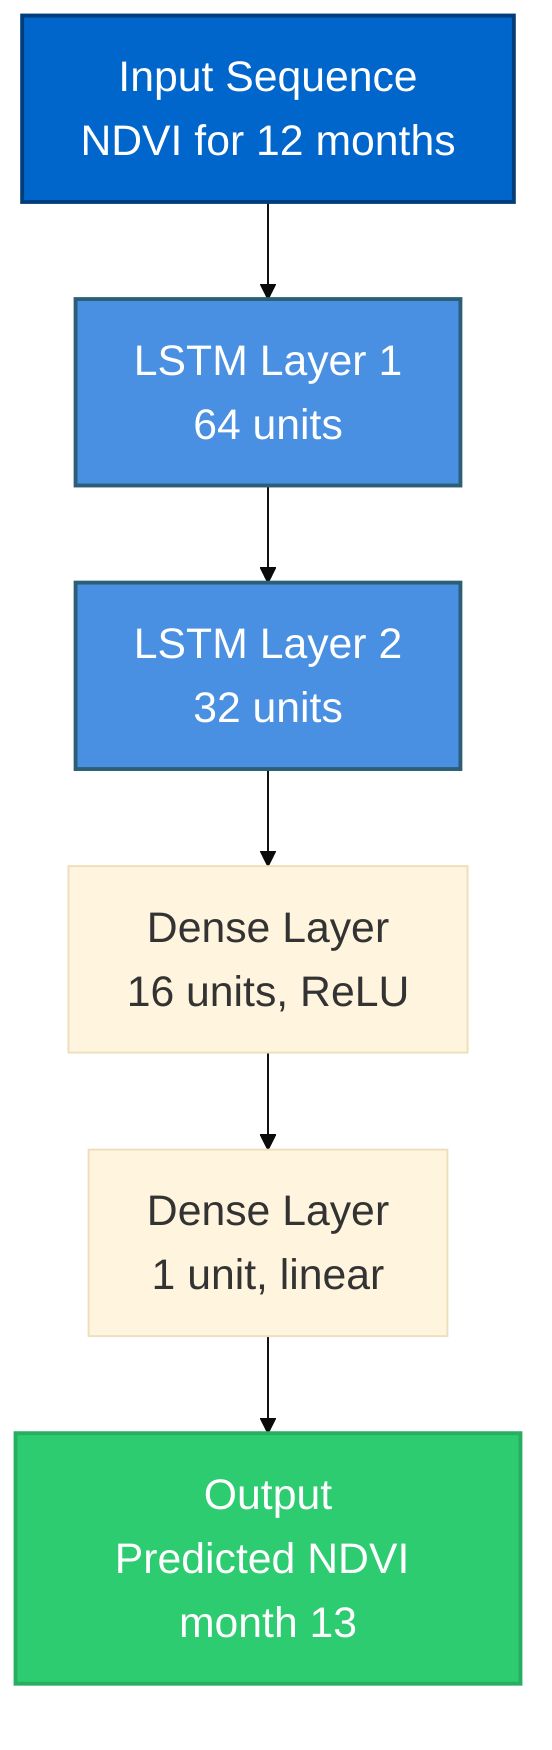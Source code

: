 %%{init: {'theme':'base', 'themeVariables': { 'fontSize':'22px', 'fontFamily':'Arial'}}}%%
flowchart TB
    Input[Input Sequence<br/>NDVI for 12 months]

    LSTM1[LSTM Layer 1<br/>64 units]
    LSTM2[LSTM Layer 2<br/>32 units]

    Dense1[Dense Layer<br/>16 units, ReLU]
    Dense2[Dense Layer<br/>1 unit, linear]

    Output[Output<br/>Predicted NDVI month 13]

    Input --> LSTM1
    LSTM1 --> LSTM2
    LSTM2 --> Dense1
    Dense1 --> Dense2
    Dense2 --> Output

    style LSTM1 fill:#4A90E2,stroke:#2C5F77,stroke-width:2px,color:#fff
    style LSTM2 fill:#4A90E2,stroke:#2C5F77,stroke-width:2px,color:#fff
    style Output fill:#2ECC71,stroke:#27ae60,stroke-width:2px,color:#fff
    style Input fill:#0066cc,stroke:#003d7a,stroke-width:2px,color:#fff